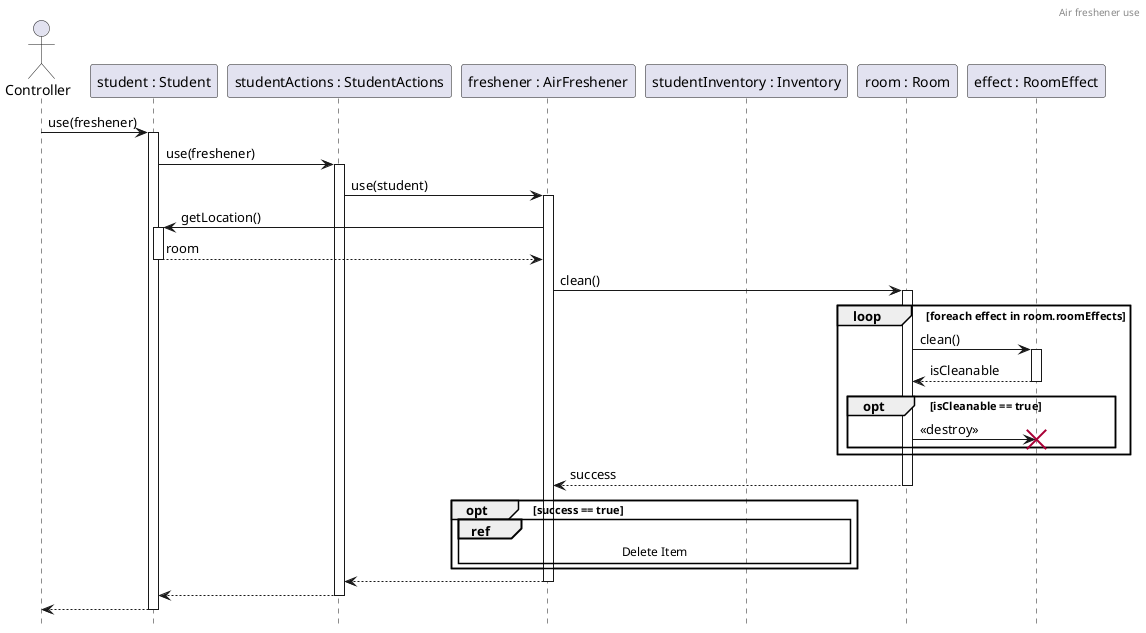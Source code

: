 @startuml AirFreshenerUse
header Air freshener use
hide footbox

actor controller as "Controller"
participant student as "student : Student"
participant actionState as "studentActions : StudentActions"
participant af as "freshener : AirFreshener"
participant studentInventory as "studentInventory : Inventory"
participant room as "room : Room"
participant effect as "effect : RoomEffect"

controller -> student ++ : use(freshener)
student -> actionState ++ : use(freshener)
actionState -> af ++ : use(student)

af -> student ++ : getLocation()
return room

af -> room ++ : clean()

loop foreach effect in room.roomEffects
    room -> effect ++ : clean()
    return isCleanable

    opt isCleanable == true
        room -> effect : <<destroy>>
        destroy effect
    end
end

return success

opt success == true
    ref over af, studentInventory : Delete Item
end

return
return
return

@enduml